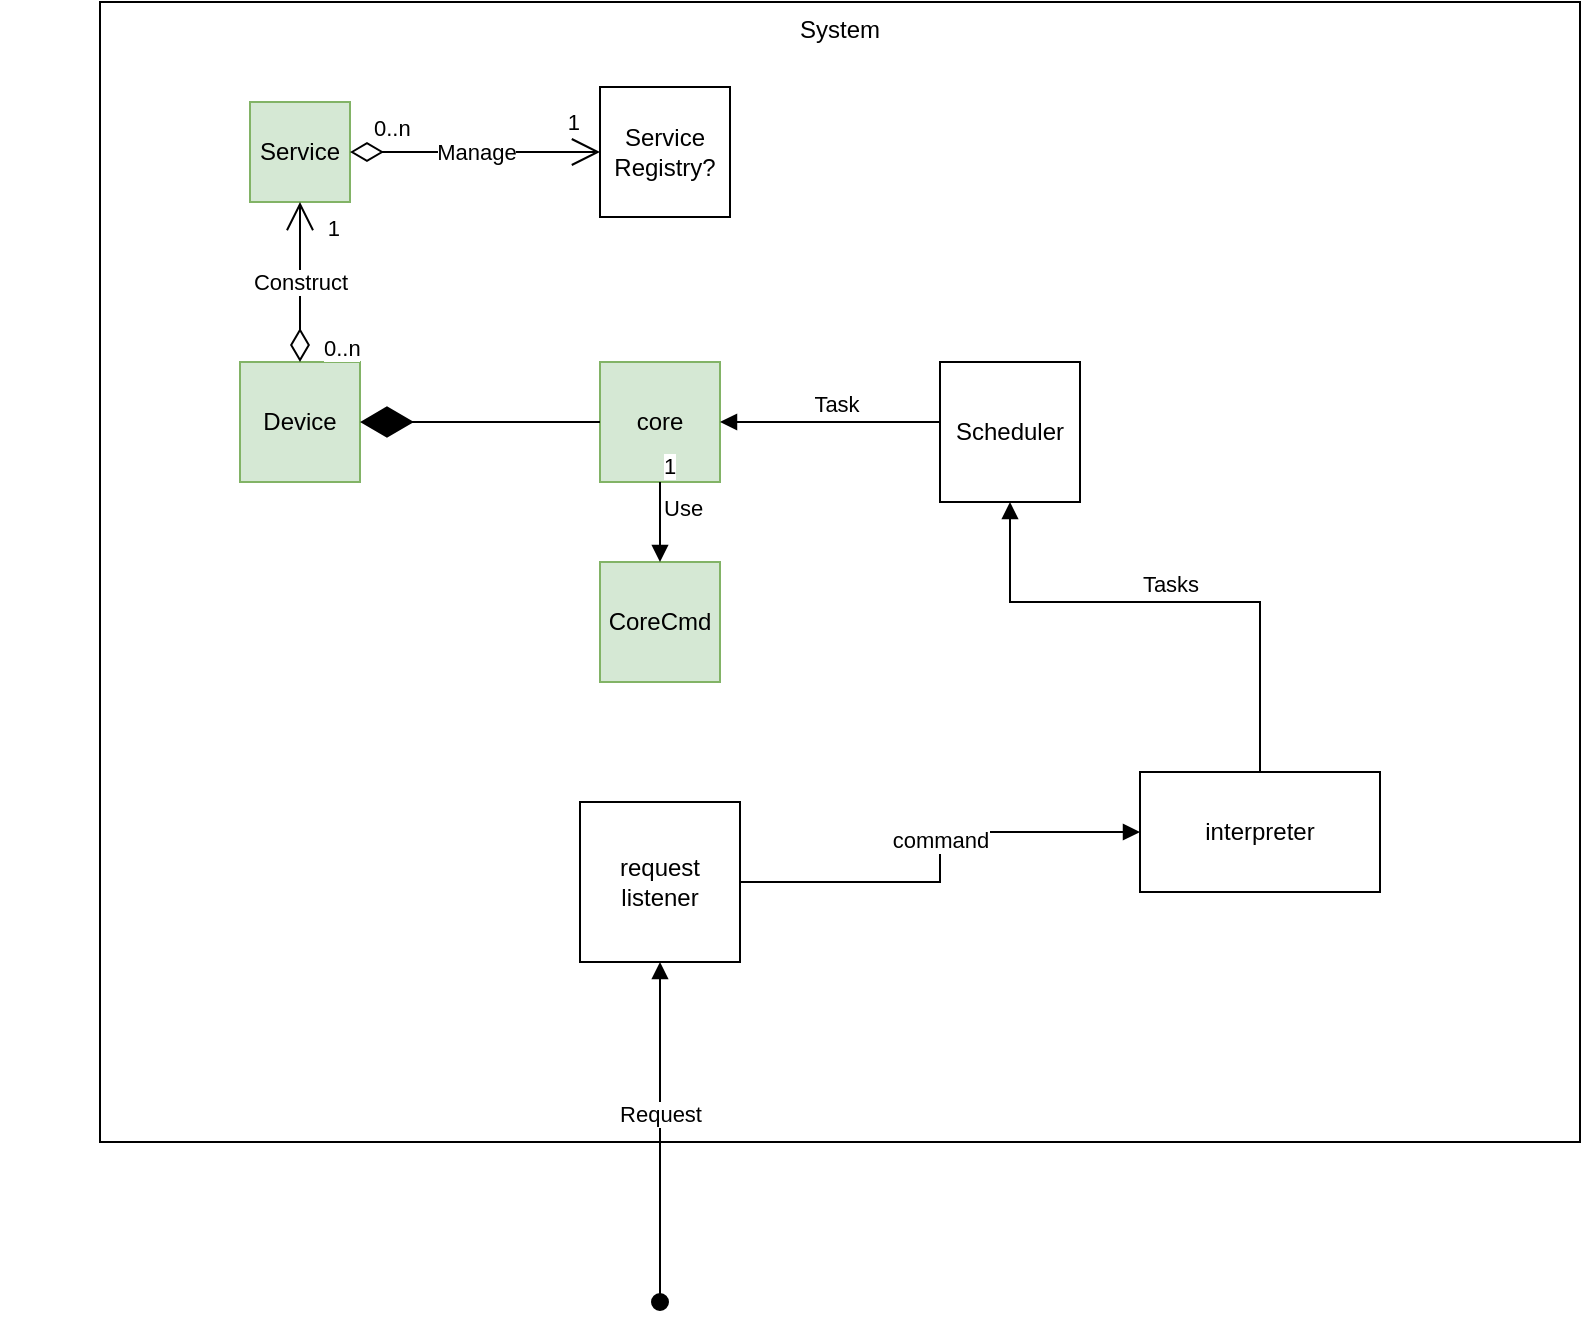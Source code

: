 <mxfile version="21.1.5" type="github">
  <diagram name="Page-1" id="ga8h144KBCxEZ6d47N7E">
    <mxGraphModel dx="1619" dy="1095" grid="1" gridSize="10" guides="1" tooltips="1" connect="1" arrows="1" fold="1" page="1" pageScale="1" pageWidth="827" pageHeight="1169" math="0" shadow="0">
      <root>
        <mxCell id="0" />
        <mxCell id="1" parent="0" />
        <mxCell id="VERnoS--WV3S1yRSneif-56" value="" style="group;verticalAlign=top;fillColor=none;movable=1;resizable=1;rotatable=1;deletable=1;editable=1;locked=0;connectable=1;" parent="1" vertex="1" connectable="0">
          <mxGeometry x="-50" y="200" width="790" height="570" as="geometry" />
        </mxCell>
        <mxCell id="VERnoS--WV3S1yRSneif-55" value="System" style="rounded=0;whiteSpace=wrap;html=1;verticalAlign=top;fillColor=none;movable=1;resizable=1;rotatable=1;deletable=1;editable=1;locked=0;connectable=1;" parent="VERnoS--WV3S1yRSneif-56" vertex="1">
          <mxGeometry x="50" width="740" height="570" as="geometry" />
        </mxCell>
        <mxCell id="GNOxQv2WCz3E7T5rmqji-2" value="Device" style="whiteSpace=wrap;html=1;aspect=fixed;movable=1;resizable=1;rotatable=1;deletable=1;editable=1;locked=0;connectable=1;fillColor=#d5e8d4;strokeColor=#82b366;" vertex="1" parent="VERnoS--WV3S1yRSneif-56">
          <mxGeometry x="120" y="180" width="60" height="60" as="geometry" />
        </mxCell>
        <mxCell id="GNOxQv2WCz3E7T5rmqji-3" value="Service" style="whiteSpace=wrap;html=1;aspect=fixed;movable=1;resizable=1;rotatable=1;deletable=1;editable=1;locked=0;connectable=1;fillColor=#d5e8d4;strokeColor=#82b366;" vertex="1" parent="VERnoS--WV3S1yRSneif-56">
          <mxGeometry x="125" y="50" width="50" height="50" as="geometry" />
        </mxCell>
        <mxCell id="GNOxQv2WCz3E7T5rmqji-1" value="core" style="whiteSpace=wrap;html=1;aspect=fixed;movable=1;resizable=1;rotatable=1;deletable=1;editable=1;locked=0;connectable=1;fillColor=#d5e8d4;strokeColor=#82b366;" vertex="1" parent="VERnoS--WV3S1yRSneif-56">
          <mxGeometry x="300" y="180" width="60" height="60" as="geometry" />
        </mxCell>
        <mxCell id="GNOxQv2WCz3E7T5rmqji-5" value="" style="endArrow=diamondThin;endFill=1;endSize=24;html=1;rounded=0;exitX=0;exitY=0.5;exitDx=0;exitDy=0;entryX=1;entryY=0.5;entryDx=0;entryDy=0;movable=1;resizable=1;rotatable=1;deletable=1;editable=1;locked=0;connectable=1;" edge="1" parent="VERnoS--WV3S1yRSneif-56" source="GNOxQv2WCz3E7T5rmqji-1" target="GNOxQv2WCz3E7T5rmqji-2">
          <mxGeometry width="160" relative="1" as="geometry">
            <mxPoint x="160" y="280" as="sourcePoint" />
            <mxPoint x="320" y="280" as="targetPoint" />
          </mxGeometry>
        </mxCell>
        <mxCell id="GNOxQv2WCz3E7T5rmqji-9" value="Construct" style="endArrow=open;html=1;endSize=12;startArrow=diamondThin;startSize=14;startFill=0;edgeStyle=orthogonalEdgeStyle;rounded=0;exitX=0.5;exitY=0;exitDx=0;exitDy=0;movable=1;resizable=1;rotatable=1;deletable=1;editable=1;locked=0;connectable=1;entryX=0.5;entryY=1;entryDx=0;entryDy=0;" edge="1" parent="VERnoS--WV3S1yRSneif-56" source="GNOxQv2WCz3E7T5rmqji-2" target="GNOxQv2WCz3E7T5rmqji-3">
          <mxGeometry relative="1" as="geometry">
            <mxPoint x="60" y="150" as="sourcePoint" />
            <mxPoint x="280" y="-100" as="targetPoint" />
          </mxGeometry>
        </mxCell>
        <mxCell id="GNOxQv2WCz3E7T5rmqji-10" value="0..n" style="edgeLabel;resizable=1;html=1;align=left;verticalAlign=top;movable=1;rotatable=1;deletable=1;editable=1;locked=0;connectable=1;" connectable="0" vertex="1" parent="GNOxQv2WCz3E7T5rmqji-9">
          <mxGeometry x="-1" relative="1" as="geometry">
            <mxPoint x="10" y="-20" as="offset" />
          </mxGeometry>
        </mxCell>
        <mxCell id="GNOxQv2WCz3E7T5rmqji-11" value="1" style="edgeLabel;resizable=1;html=1;align=right;verticalAlign=top;movable=1;rotatable=1;deletable=1;editable=1;locked=0;connectable=1;" connectable="0" vertex="1" parent="GNOxQv2WCz3E7T5rmqji-9">
          <mxGeometry x="1" relative="1" as="geometry">
            <mxPoint x="20" as="offset" />
          </mxGeometry>
        </mxCell>
        <mxCell id="GNOxQv2WCz3E7T5rmqji-12" value="Scheduler" style="whiteSpace=wrap;html=1;aspect=fixed;movable=1;resizable=1;rotatable=1;deletable=1;editable=1;locked=0;connectable=1;" vertex="1" parent="VERnoS--WV3S1yRSneif-56">
          <mxGeometry x="470" y="180" width="70" height="70" as="geometry" />
        </mxCell>
        <mxCell id="GNOxQv2WCz3E7T5rmqji-13" value="request listener" style="whiteSpace=wrap;html=1;aspect=fixed;movable=1;resizable=1;rotatable=1;deletable=1;editable=1;locked=0;connectable=1;" vertex="1" parent="VERnoS--WV3S1yRSneif-56">
          <mxGeometry x="290" y="400" width="80" height="80" as="geometry" />
        </mxCell>
        <mxCell id="GNOxQv2WCz3E7T5rmqji-17" value="command" style="html=1;verticalAlign=bottom;endArrow=block;elbow=vertical;rounded=0;exitX=1;exitY=0.5;exitDx=0;exitDy=0;edgeStyle=orthogonalEdgeStyle;entryX=0;entryY=0.5;entryDx=0;entryDy=0;" edge="1" parent="VERnoS--WV3S1yRSneif-56" source="GNOxQv2WCz3E7T5rmqji-13" target="GNOxQv2WCz3E7T5rmqji-18">
          <mxGeometry width="80" relative="1" as="geometry">
            <mxPoint x="400" y="360" as="sourcePoint" />
            <mxPoint x="490" y="690" as="targetPoint" />
          </mxGeometry>
        </mxCell>
        <mxCell id="GNOxQv2WCz3E7T5rmqji-18" value="interpreter" style="rounded=0;whiteSpace=wrap;html=1;" vertex="1" parent="VERnoS--WV3S1yRSneif-56">
          <mxGeometry x="570" y="385" width="120" height="60" as="geometry" />
        </mxCell>
        <mxCell id="GNOxQv2WCz3E7T5rmqji-20" value="Tasks" style="html=1;verticalAlign=bottom;endArrow=block;edgeStyle=elbowEdgeStyle;elbow=vertical;curved=0;rounded=0;exitX=0.5;exitY=0;exitDx=0;exitDy=0;entryX=0.5;entryY=1;entryDx=0;entryDy=0;" edge="1" parent="VERnoS--WV3S1yRSneif-56" source="GNOxQv2WCz3E7T5rmqji-18" target="GNOxQv2WCz3E7T5rmqji-12">
          <mxGeometry width="80" relative="1" as="geometry">
            <mxPoint x="610" y="330" as="sourcePoint" />
            <mxPoint x="-40" y="300" as="targetPoint" />
            <Array as="points">
              <mxPoint x="620" y="300" />
            </Array>
          </mxGeometry>
        </mxCell>
        <mxCell id="GNOxQv2WCz3E7T5rmqji-21" value="Task" style="html=1;verticalAlign=bottom;endArrow=block;edgeStyle=elbowEdgeStyle;elbow=vertical;curved=0;rounded=0;exitX=0;exitY=0.5;exitDx=0;exitDy=0;entryX=1;entryY=0.5;entryDx=0;entryDy=0;" edge="1" parent="VERnoS--WV3S1yRSneif-56" source="GNOxQv2WCz3E7T5rmqji-12" target="GNOxQv2WCz3E7T5rmqji-1">
          <mxGeometry width="80" relative="1" as="geometry">
            <mxPoint x="350" y="330" as="sourcePoint" />
            <mxPoint x="380" y="200" as="targetPoint" />
            <Array as="points">
              <mxPoint x="420" y="210" />
            </Array>
          </mxGeometry>
        </mxCell>
        <mxCell id="GNOxQv2WCz3E7T5rmqji-23" value="CoreCmd" style="whiteSpace=wrap;html=1;aspect=fixed;fillColor=#d5e8d4;strokeColor=#82b366;" vertex="1" parent="VERnoS--WV3S1yRSneif-56">
          <mxGeometry x="300" y="280" width="60" height="60" as="geometry" />
        </mxCell>
        <mxCell id="GNOxQv2WCz3E7T5rmqji-24" value="Use" style="endArrow=block;endFill=1;html=1;edgeStyle=orthogonalEdgeStyle;align=left;verticalAlign=top;rounded=0;exitX=0.5;exitY=1;exitDx=0;exitDy=0;entryX=0.5;entryY=0;entryDx=0;entryDy=0;" edge="1" parent="VERnoS--WV3S1yRSneif-56" source="GNOxQv2WCz3E7T5rmqji-1" target="GNOxQv2WCz3E7T5rmqji-23">
          <mxGeometry x="-1" relative="1" as="geometry">
            <mxPoint x="320" y="260" as="sourcePoint" />
            <mxPoint x="480" y="260" as="targetPoint" />
          </mxGeometry>
        </mxCell>
        <mxCell id="GNOxQv2WCz3E7T5rmqji-25" value="1" style="edgeLabel;resizable=0;html=1;align=left;verticalAlign=bottom;" connectable="0" vertex="1" parent="GNOxQv2WCz3E7T5rmqji-24">
          <mxGeometry x="-1" relative="1" as="geometry" />
        </mxCell>
        <mxCell id="GNOxQv2WCz3E7T5rmqji-26" value="Service Registry?" style="whiteSpace=wrap;html=1;aspect=fixed;" vertex="1" parent="VERnoS--WV3S1yRSneif-56">
          <mxGeometry x="300" y="42.5" width="65" height="65" as="geometry" />
        </mxCell>
        <mxCell id="GNOxQv2WCz3E7T5rmqji-27" value="Manage" style="endArrow=open;html=1;endSize=12;startArrow=diamondThin;startSize=14;startFill=0;edgeStyle=orthogonalEdgeStyle;rounded=0;exitX=1;exitY=0.5;exitDx=0;exitDy=0;movable=1;resizable=1;rotatable=1;deletable=1;editable=1;locked=0;connectable=1;entryX=0;entryY=0.5;entryDx=0;entryDy=0;" edge="1" parent="VERnoS--WV3S1yRSneif-56" source="GNOxQv2WCz3E7T5rmqji-3" target="GNOxQv2WCz3E7T5rmqji-26">
          <mxGeometry relative="1" as="geometry">
            <mxPoint x="160" y="190" as="sourcePoint" />
            <mxPoint x="160" y="110" as="targetPoint" />
          </mxGeometry>
        </mxCell>
        <mxCell id="GNOxQv2WCz3E7T5rmqji-28" value="0..n" style="edgeLabel;resizable=1;html=1;align=left;verticalAlign=top;movable=1;rotatable=1;deletable=1;editable=1;locked=0;connectable=1;" connectable="0" vertex="1" parent="GNOxQv2WCz3E7T5rmqji-27">
          <mxGeometry x="-1" relative="1" as="geometry">
            <mxPoint x="10" y="-25" as="offset" />
          </mxGeometry>
        </mxCell>
        <mxCell id="GNOxQv2WCz3E7T5rmqji-29" value="1" style="edgeLabel;resizable=1;html=1;align=right;verticalAlign=top;movable=1;rotatable=1;deletable=1;editable=1;locked=0;connectable=1;" connectable="0" vertex="1" parent="GNOxQv2WCz3E7T5rmqji-27">
          <mxGeometry x="1" relative="1" as="geometry">
            <mxPoint x="-10" y="-28" as="offset" />
          </mxGeometry>
        </mxCell>
        <mxCell id="GNOxQv2WCz3E7T5rmqji-22" value="Request" style="html=1;verticalAlign=bottom;startArrow=oval;startFill=1;endArrow=block;startSize=8;edgeStyle=elbowEdgeStyle;elbow=vertical;curved=0;rounded=0;entryX=0.5;entryY=1;entryDx=0;entryDy=0;" edge="1" parent="1" target="GNOxQv2WCz3E7T5rmqji-13">
          <mxGeometry width="60" relative="1" as="geometry">
            <mxPoint x="280" y="850" as="sourcePoint" />
            <mxPoint x="320" y="900" as="targetPoint" />
            <Array as="points">
              <mxPoint x="290" y="790" />
            </Array>
          </mxGeometry>
        </mxCell>
      </root>
    </mxGraphModel>
  </diagram>
</mxfile>
